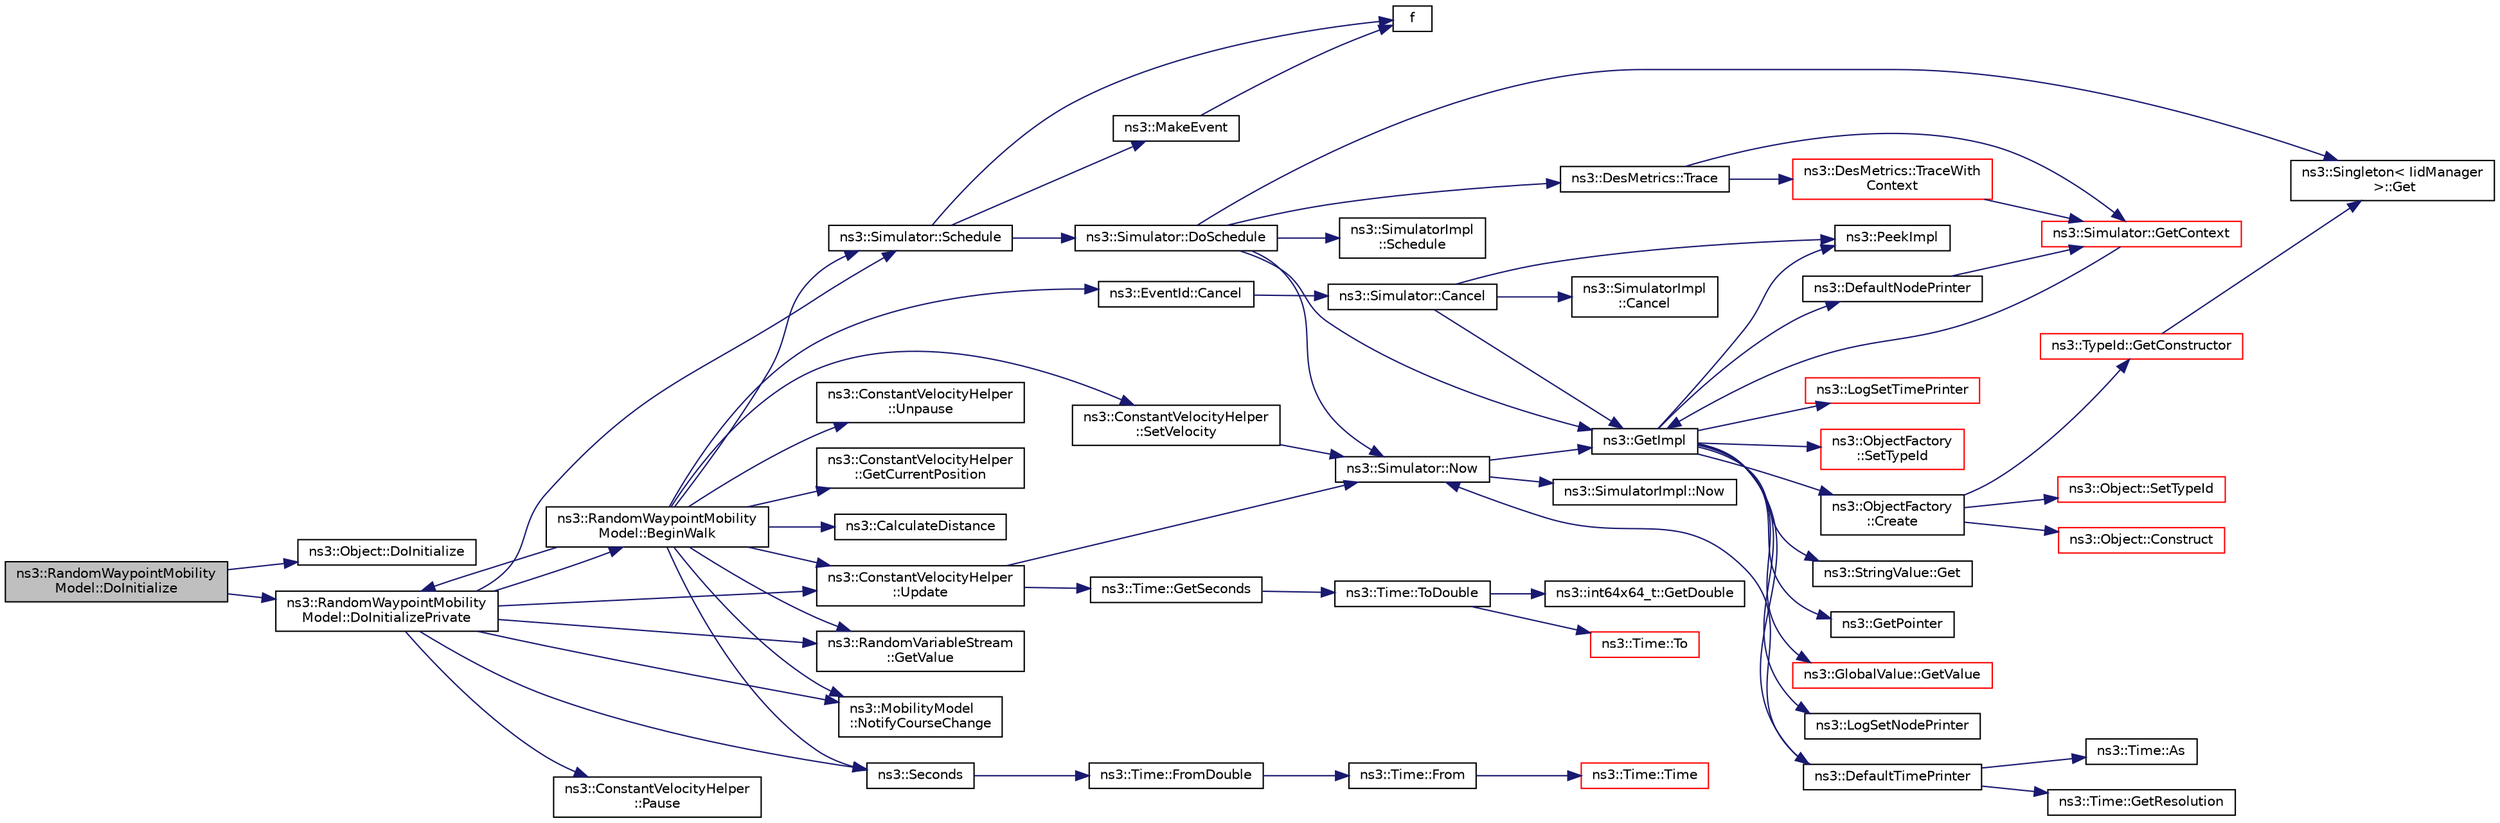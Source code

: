 digraph "ns3::RandomWaypointMobilityModel::DoInitialize"
{
 // LATEX_PDF_SIZE
  edge [fontname="Helvetica",fontsize="10",labelfontname="Helvetica",labelfontsize="10"];
  node [fontname="Helvetica",fontsize="10",shape=record];
  rankdir="LR";
  Node1 [label="ns3::RandomWaypointMobility\lModel::DoInitialize",height=0.2,width=0.4,color="black", fillcolor="grey75", style="filled", fontcolor="black",tooltip="Initialize() implementation."];
  Node1 -> Node2 [color="midnightblue",fontsize="10",style="solid",fontname="Helvetica"];
  Node2 [label="ns3::Object::DoInitialize",height=0.2,width=0.4,color="black", fillcolor="white", style="filled",URL="$classns3_1_1_object.html#af8482a521433409fb5c7f749398c9dbe",tooltip="Initialize() implementation."];
  Node1 -> Node3 [color="midnightblue",fontsize="10",style="solid",fontname="Helvetica"];
  Node3 [label="ns3::RandomWaypointMobility\lModel::DoInitializePrivate",height=0.2,width=0.4,color="black", fillcolor="white", style="filled",URL="$classns3_1_1_random_waypoint_mobility_model.html#a54eb8b2d814d3dfe78f5b189d1e40cf8",tooltip="Begin current pause event, schedule future walk event."];
  Node3 -> Node4 [color="midnightblue",fontsize="10",style="solid",fontname="Helvetica"];
  Node4 [label="ns3::RandomWaypointMobility\lModel::BeginWalk",height=0.2,width=0.4,color="black", fillcolor="white", style="filled",URL="$classns3_1_1_random_waypoint_mobility_model.html#a2bdd46473a659a69038bd71efe730c0f",tooltip="Get next position, begin moving towards it, schedule future pause event."];
  Node4 -> Node5 [color="midnightblue",fontsize="10",style="solid",fontname="Helvetica"];
  Node5 [label="ns3::CalculateDistance",height=0.2,width=0.4,color="black", fillcolor="white", style="filled",URL="$namespacens3.html#aaae60adf695e280c4882ced6041d1628",tooltip=" "];
  Node4 -> Node6 [color="midnightblue",fontsize="10",style="solid",fontname="Helvetica"];
  Node6 [label="ns3::EventId::Cancel",height=0.2,width=0.4,color="black", fillcolor="white", style="filled",URL="$classns3_1_1_event_id.html#a993ae94e48e014e1afd47edb16db7a11",tooltip="This method is syntactic sugar for the ns3::Simulator::Cancel method."];
  Node6 -> Node7 [color="midnightblue",fontsize="10",style="solid",fontname="Helvetica"];
  Node7 [label="ns3::Simulator::Cancel",height=0.2,width=0.4,color="black", fillcolor="white", style="filled",URL="$classns3_1_1_simulator.html#a1b903a62d6117ef28f7ba3c6500689bf",tooltip="Set the cancel bit on this event: the event's associated function will not be invoked when it expires..."];
  Node7 -> Node8 [color="midnightblue",fontsize="10",style="solid",fontname="Helvetica"];
  Node8 [label="ns3::SimulatorImpl\l::Cancel",height=0.2,width=0.4,color="black", fillcolor="white", style="filled",URL="$classns3_1_1_simulator_impl.html#ad117e616c99c915ddac6267a74804807",tooltip="Set the cancel bit on this event: the event's associated function will not be invoked when it expires..."];
  Node7 -> Node9 [color="midnightblue",fontsize="10",style="solid",fontname="Helvetica"];
  Node9 [label="ns3::GetImpl",height=0.2,width=0.4,color="black", fillcolor="white", style="filled",URL="$group__simulator.html#ga42eb4eddad41528d4d99794a3dae3fd0",tooltip="Get the SimulatorImpl singleton."];
  Node9 -> Node10 [color="midnightblue",fontsize="10",style="solid",fontname="Helvetica"];
  Node10 [label="ns3::ObjectFactory\l::Create",height=0.2,width=0.4,color="black", fillcolor="white", style="filled",URL="$classns3_1_1_object_factory.html#a52eda277f4aaab54266134ba48102ad7",tooltip="Create an Object instance of the configured TypeId."];
  Node10 -> Node11 [color="midnightblue",fontsize="10",style="solid",fontname="Helvetica"];
  Node11 [label="ns3::Object::Construct",height=0.2,width=0.4,color="red", fillcolor="white", style="filled",URL="$classns3_1_1_object.html#a636e8411dc5228771f45c9b805d348fa",tooltip="Initialize all member variables registered as Attributes of this TypeId."];
  Node10 -> Node35 [color="midnightblue",fontsize="10",style="solid",fontname="Helvetica"];
  Node35 [label="ns3::TypeId::GetConstructor",height=0.2,width=0.4,color="red", fillcolor="white", style="filled",URL="$classns3_1_1_type_id.html#a66b2628edf921fc88945ec8a8f3a1683",tooltip="Get the constructor callback."];
  Node35 -> Node16 [color="midnightblue",fontsize="10",style="solid",fontname="Helvetica"];
  Node16 [label="ns3::Singleton\< IidManager\l \>::Get",height=0.2,width=0.4,color="black", fillcolor="white", style="filled",URL="$classns3_1_1_singleton.html#a80a2cd3c25a27ea72add7a9f7a141ffa",tooltip="Get a pointer to the singleton instance."];
  Node10 -> Node37 [color="midnightblue",fontsize="10",style="solid",fontname="Helvetica"];
  Node37 [label="ns3::Object::SetTypeId",height=0.2,width=0.4,color="red", fillcolor="white", style="filled",URL="$classns3_1_1_object.html#a19b1ebd8ec8fe404845e665880a6c5ad",tooltip="Set the TypeId of this Object."];
  Node9 -> Node40 [color="midnightblue",fontsize="10",style="solid",fontname="Helvetica"];
  Node40 [label="ns3::DefaultNodePrinter",height=0.2,width=0.4,color="black", fillcolor="white", style="filled",URL="$group__logging.html#gac4c06cbbed12229d85991ced145f6be2",tooltip="Default node id printer implementation."];
  Node40 -> Node41 [color="midnightblue",fontsize="10",style="solid",fontname="Helvetica"];
  Node41 [label="ns3::Simulator::GetContext",height=0.2,width=0.4,color="red", fillcolor="white", style="filled",URL="$classns3_1_1_simulator.html#a8514b74ee2c42916b351b33c4a963bb0",tooltip="Get the current simulation context."];
  Node41 -> Node9 [color="midnightblue",fontsize="10",style="solid",fontname="Helvetica"];
  Node9 -> Node43 [color="midnightblue",fontsize="10",style="solid",fontname="Helvetica"];
  Node43 [label="ns3::DefaultTimePrinter",height=0.2,width=0.4,color="black", fillcolor="white", style="filled",URL="$namespacens3.html#ae01c3c7786b644dfb8a0bb8f1201b269",tooltip="Default Time printer."];
  Node43 -> Node44 [color="midnightblue",fontsize="10",style="solid",fontname="Helvetica"];
  Node44 [label="ns3::Time::As",height=0.2,width=0.4,color="black", fillcolor="white", style="filled",URL="$classns3_1_1_time.html#ad5198e31c2512226ca0e58b31fad7fd0",tooltip="Attach a unit to a Time, to facilitate output in a specific unit."];
  Node43 -> Node45 [color="midnightblue",fontsize="10",style="solid",fontname="Helvetica"];
  Node45 [label="ns3::Time::GetResolution",height=0.2,width=0.4,color="black", fillcolor="white", style="filled",URL="$classns3_1_1_time.html#a1444f0f08b5e19f031157609e32fcf98",tooltip=" "];
  Node43 -> Node46 [color="midnightblue",fontsize="10",style="solid",fontname="Helvetica"];
  Node46 [label="ns3::Simulator::Now",height=0.2,width=0.4,color="black", fillcolor="white", style="filled",URL="$classns3_1_1_simulator.html#ac3178fa975b419f7875e7105be122800",tooltip="Return the current simulation virtual time."];
  Node46 -> Node9 [color="midnightblue",fontsize="10",style="solid",fontname="Helvetica"];
  Node46 -> Node47 [color="midnightblue",fontsize="10",style="solid",fontname="Helvetica"];
  Node47 [label="ns3::SimulatorImpl::Now",height=0.2,width=0.4,color="black", fillcolor="white", style="filled",URL="$classns3_1_1_simulator_impl.html#aa516c50060846adc6fd316e83ef0797c",tooltip="Return the current simulation virtual time."];
  Node9 -> Node48 [color="midnightblue",fontsize="10",style="solid",fontname="Helvetica"];
  Node48 [label="ns3::StringValue::Get",height=0.2,width=0.4,color="black", fillcolor="white", style="filled",URL="$classns3_1_1_string_value.html#a6f208c2778fe1c7882e5cb429b8326ae",tooltip=" "];
  Node9 -> Node49 [color="midnightblue",fontsize="10",style="solid",fontname="Helvetica"];
  Node49 [label="ns3::GetPointer",height=0.2,width=0.4,color="black", fillcolor="white", style="filled",URL="$namespacens3.html#ab4e173cdfd43d17c1a40d5348510a670",tooltip=" "];
  Node9 -> Node50 [color="midnightblue",fontsize="10",style="solid",fontname="Helvetica"];
  Node50 [label="ns3::GlobalValue::GetValue",height=0.2,width=0.4,color="red", fillcolor="white", style="filled",URL="$classns3_1_1_global_value.html#a48a99242193fb69609a17332733e8600",tooltip="Get the value."];
  Node9 -> Node52 [color="midnightblue",fontsize="10",style="solid",fontname="Helvetica"];
  Node52 [label="ns3::LogSetNodePrinter",height=0.2,width=0.4,color="black", fillcolor="white", style="filled",URL="$namespacens3.html#aebac73305345f2e2803fdeb102a7705e",tooltip="Set the LogNodePrinter function to be used to prepend log messages with the node id."];
  Node9 -> Node53 [color="midnightblue",fontsize="10",style="solid",fontname="Helvetica"];
  Node53 [label="ns3::LogSetTimePrinter",height=0.2,width=0.4,color="red", fillcolor="white", style="filled",URL="$namespacens3.html#a46cd76678f7da29799d1b41994e12ec1",tooltip="Set the TimePrinter function to be used to prepend log messages with the simulation time."];
  Node9 -> Node58 [color="midnightblue",fontsize="10",style="solid",fontname="Helvetica"];
  Node58 [label="ns3::PeekImpl",height=0.2,width=0.4,color="black", fillcolor="white", style="filled",URL="$group__simulator.html#ga233c5c38de117e4e4a5a9cd168694792",tooltip="Get the static SimulatorImpl instance."];
  Node9 -> Node59 [color="midnightblue",fontsize="10",style="solid",fontname="Helvetica"];
  Node59 [label="ns3::ObjectFactory\l::SetTypeId",height=0.2,width=0.4,color="red", fillcolor="white", style="filled",URL="$classns3_1_1_object_factory.html#a77dcd099064038a1eb7a6b8251229ec3",tooltip="Set the TypeId of the Objects to be created by this factory."];
  Node7 -> Node58 [color="midnightblue",fontsize="10",style="solid",fontname="Helvetica"];
  Node4 -> Node3 [color="midnightblue",fontsize="10",style="solid",fontname="Helvetica"];
  Node4 -> Node60 [color="midnightblue",fontsize="10",style="solid",fontname="Helvetica"];
  Node60 [label="ns3::ConstantVelocityHelper\l::GetCurrentPosition",height=0.2,width=0.4,color="black", fillcolor="white", style="filled",URL="$classns3_1_1_constant_velocity_helper.html#ad5ae01d216b203bf70e3ff58733c6827",tooltip="Get current position vector."];
  Node4 -> Node61 [color="midnightblue",fontsize="10",style="solid",fontname="Helvetica"];
  Node61 [label="ns3::RandomVariableStream\l::GetValue",height=0.2,width=0.4,color="black", fillcolor="white", style="filled",URL="$classns3_1_1_random_variable_stream.html#a4fa5944dc4cb11544e661ed23072b36c",tooltip="Get the next random value as a double drawn from the distribution."];
  Node4 -> Node62 [color="midnightblue",fontsize="10",style="solid",fontname="Helvetica"];
  Node62 [label="ns3::MobilityModel\l::NotifyCourseChange",height=0.2,width=0.4,color="black", fillcolor="white", style="filled",URL="$classns3_1_1_mobility_model.html#a9d896e2aea3318f3c36f33623a7a451c",tooltip="Must be invoked by subclasses when the course of the position changes to notify course change listene..."];
  Node4 -> Node63 [color="midnightblue",fontsize="10",style="solid",fontname="Helvetica"];
  Node63 [label="ns3::Simulator::Schedule",height=0.2,width=0.4,color="black", fillcolor="white", style="filled",URL="$classns3_1_1_simulator.html#a3da7d28335c8ac0e3e86781f766df241",tooltip="Schedule an event to expire after delay."];
  Node63 -> Node64 [color="midnightblue",fontsize="10",style="solid",fontname="Helvetica"];
  Node64 [label="ns3::Simulator::DoSchedule",height=0.2,width=0.4,color="black", fillcolor="white", style="filled",URL="$classns3_1_1_simulator.html#a47af23973938819bdc89cb2807e09ed5",tooltip="Implementation of the various Schedule methods."];
  Node64 -> Node16 [color="midnightblue",fontsize="10",style="solid",fontname="Helvetica"];
  Node64 -> Node9 [color="midnightblue",fontsize="10",style="solid",fontname="Helvetica"];
  Node64 -> Node46 [color="midnightblue",fontsize="10",style="solid",fontname="Helvetica"];
  Node64 -> Node65 [color="midnightblue",fontsize="10",style="solid",fontname="Helvetica"];
  Node65 [label="ns3::SimulatorImpl\l::Schedule",height=0.2,width=0.4,color="black", fillcolor="white", style="filled",URL="$classns3_1_1_simulator_impl.html#a24eac97ca7dc0e64162e3596064cfb5c",tooltip="Schedule a future event execution (in the same context)."];
  Node64 -> Node66 [color="midnightblue",fontsize="10",style="solid",fontname="Helvetica"];
  Node66 [label="ns3::DesMetrics::Trace",height=0.2,width=0.4,color="black", fillcolor="white", style="filled",URL="$classns3_1_1_des_metrics.html#ab7c6c097412d0398affbc9f8d2643160",tooltip="Trace an event to self at the time it is scheduled."];
  Node66 -> Node41 [color="midnightblue",fontsize="10",style="solid",fontname="Helvetica"];
  Node66 -> Node67 [color="midnightblue",fontsize="10",style="solid",fontname="Helvetica"];
  Node67 [label="ns3::DesMetrics::TraceWith\lContext",height=0.2,width=0.4,color="red", fillcolor="white", style="filled",URL="$classns3_1_1_des_metrics.html#abc404d9eee92f4e8fd67f5d200490ed6",tooltip="Trace an event (with context) at the time it is scheduled."];
  Node67 -> Node41 [color="midnightblue",fontsize="10",style="solid",fontname="Helvetica"];
  Node63 -> Node73 [color="midnightblue",fontsize="10",style="solid",fontname="Helvetica"];
  Node73 [label="f",height=0.2,width=0.4,color="black", fillcolor="white", style="filled",URL="$80211b_8c.html#ae7ffc1a8f84fa47a0812b2f2b9627132",tooltip=" "];
  Node63 -> Node74 [color="midnightblue",fontsize="10",style="solid",fontname="Helvetica"];
  Node74 [label="ns3::MakeEvent",height=0.2,width=0.4,color="black", fillcolor="white", style="filled",URL="$group__makeeventfnptr.html#ga289a28a2497c18a9bd299e5e2014094b",tooltip="Make an EventImpl from a function pointer taking varying numbers of arguments."];
  Node74 -> Node73 [color="midnightblue",fontsize="10",style="solid",fontname="Helvetica"];
  Node4 -> Node75 [color="midnightblue",fontsize="10",style="solid",fontname="Helvetica"];
  Node75 [label="ns3::Seconds",height=0.2,width=0.4,color="black", fillcolor="white", style="filled",URL="$group__timecivil.html#ga33c34b816f8ff6628e33d5c8e9713b9e",tooltip="Construct a Time in the indicated unit."];
  Node75 -> Node76 [color="midnightblue",fontsize="10",style="solid",fontname="Helvetica"];
  Node76 [label="ns3::Time::FromDouble",height=0.2,width=0.4,color="black", fillcolor="white", style="filled",URL="$classns3_1_1_time.html#a60e845f4a74e62495b86356afe604cb4",tooltip="Create a Time equal to value in unit unit."];
  Node76 -> Node77 [color="midnightblue",fontsize="10",style="solid",fontname="Helvetica"];
  Node77 [label="ns3::Time::From",height=0.2,width=0.4,color="black", fillcolor="white", style="filled",URL="$classns3_1_1_time.html#a34e4acc13d0e08cc8cb9cd3b838b9baf",tooltip="Create a Time in the current unit."];
  Node77 -> Node78 [color="midnightblue",fontsize="10",style="solid",fontname="Helvetica"];
  Node78 [label="ns3::Time::Time",height=0.2,width=0.4,color="red", fillcolor="white", style="filled",URL="$classns3_1_1_time.html#a8a39dc1b8cbbd7fe6d940e492d1b925e",tooltip="Default constructor, with value 0."];
  Node4 -> Node81 [color="midnightblue",fontsize="10",style="solid",fontname="Helvetica"];
  Node81 [label="ns3::ConstantVelocityHelper\l::SetVelocity",height=0.2,width=0.4,color="black", fillcolor="white", style="filled",URL="$classns3_1_1_constant_velocity_helper.html#a985ce86c5b3c94c43048f8db314bbb51",tooltip="Set new velocity vector."];
  Node81 -> Node46 [color="midnightblue",fontsize="10",style="solid",fontname="Helvetica"];
  Node4 -> Node82 [color="midnightblue",fontsize="10",style="solid",fontname="Helvetica"];
  Node82 [label="ns3::ConstantVelocityHelper\l::Unpause",height=0.2,width=0.4,color="black", fillcolor="white", style="filled",URL="$classns3_1_1_constant_velocity_helper.html#a053e3968696019359f50d2b2739f783a",tooltip="Resume mobility from current position at current velocity."];
  Node4 -> Node83 [color="midnightblue",fontsize="10",style="solid",fontname="Helvetica"];
  Node83 [label="ns3::ConstantVelocityHelper\l::Update",height=0.2,width=0.4,color="black", fillcolor="white", style="filled",URL="$classns3_1_1_constant_velocity_helper.html#ad0c911ddcbf51987632efe3baf4791ed",tooltip="Update position, if not paused, from last position and time of last update."];
  Node83 -> Node84 [color="midnightblue",fontsize="10",style="solid",fontname="Helvetica"];
  Node84 [label="ns3::Time::GetSeconds",height=0.2,width=0.4,color="black", fillcolor="white", style="filled",URL="$classns3_1_1_time.html#a27cb7c22324e0447740929b024dbeb66",tooltip="Get an approximation of the time stored in this instance in the indicated unit."];
  Node84 -> Node85 [color="midnightblue",fontsize="10",style="solid",fontname="Helvetica"];
  Node85 [label="ns3::Time::ToDouble",height=0.2,width=0.4,color="black", fillcolor="white", style="filled",URL="$classns3_1_1_time.html#a1f1f3acb86e4ed17643ef4a9ed1564fe",tooltip="Get the Time value expressed in a particular unit."];
  Node85 -> Node86 [color="midnightblue",fontsize="10",style="solid",fontname="Helvetica"];
  Node86 [label="ns3::int64x64_t::GetDouble",height=0.2,width=0.4,color="black", fillcolor="white", style="filled",URL="$classns3_1_1int64x64__t.html#ad4fd5a21e426f206aca10112cf5f4948",tooltip="Get this value as a double."];
  Node85 -> Node87 [color="midnightblue",fontsize="10",style="solid",fontname="Helvetica"];
  Node87 [label="ns3::Time::To",height=0.2,width=0.4,color="red", fillcolor="white", style="filled",URL="$classns3_1_1_time.html#a0d851a1d99e3bc29625cc91cbf15e039",tooltip="Get the Time value expressed in a particular unit."];
  Node83 -> Node46 [color="midnightblue",fontsize="10",style="solid",fontname="Helvetica"];
  Node3 -> Node61 [color="midnightblue",fontsize="10",style="solid",fontname="Helvetica"];
  Node3 -> Node62 [color="midnightblue",fontsize="10",style="solid",fontname="Helvetica"];
  Node3 -> Node93 [color="midnightblue",fontsize="10",style="solid",fontname="Helvetica"];
  Node93 [label="ns3::ConstantVelocityHelper\l::Pause",height=0.2,width=0.4,color="black", fillcolor="white", style="filled",URL="$classns3_1_1_constant_velocity_helper.html#a90668d4ba75783657fb4dab7fe098740",tooltip="Pause mobility at current position."];
  Node3 -> Node63 [color="midnightblue",fontsize="10",style="solid",fontname="Helvetica"];
  Node3 -> Node75 [color="midnightblue",fontsize="10",style="solid",fontname="Helvetica"];
  Node3 -> Node83 [color="midnightblue",fontsize="10",style="solid",fontname="Helvetica"];
}
